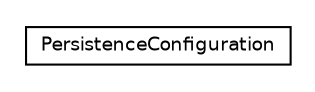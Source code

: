 #!/usr/local/bin/dot
#
# Class diagram 
# Generated by UMLGraph version R5_6 (http://www.umlgraph.org/)
#

digraph G {
	edge [fontname="Helvetica",fontsize=10,labelfontname="Helvetica",labelfontsize=10];
	node [fontname="Helvetica",fontsize=10,shape=plaintext];
	nodesep=0.25;
	ranksep=0.5;
	// net.ljcomputing.config.PersistenceConfiguration
	c44 [label=<<table title="net.ljcomputing.config.PersistenceConfiguration" border="0" cellborder="1" cellspacing="0" cellpadding="2" port="p" href="./PersistenceConfiguration.html">
		<tr><td><table border="0" cellspacing="0" cellpadding="1">
<tr><td align="center" balign="center"> PersistenceConfiguration </td></tr>
		</table></td></tr>
		</table>>, URL="./PersistenceConfiguration.html", fontname="Helvetica", fontcolor="black", fontsize=9.0];
}

